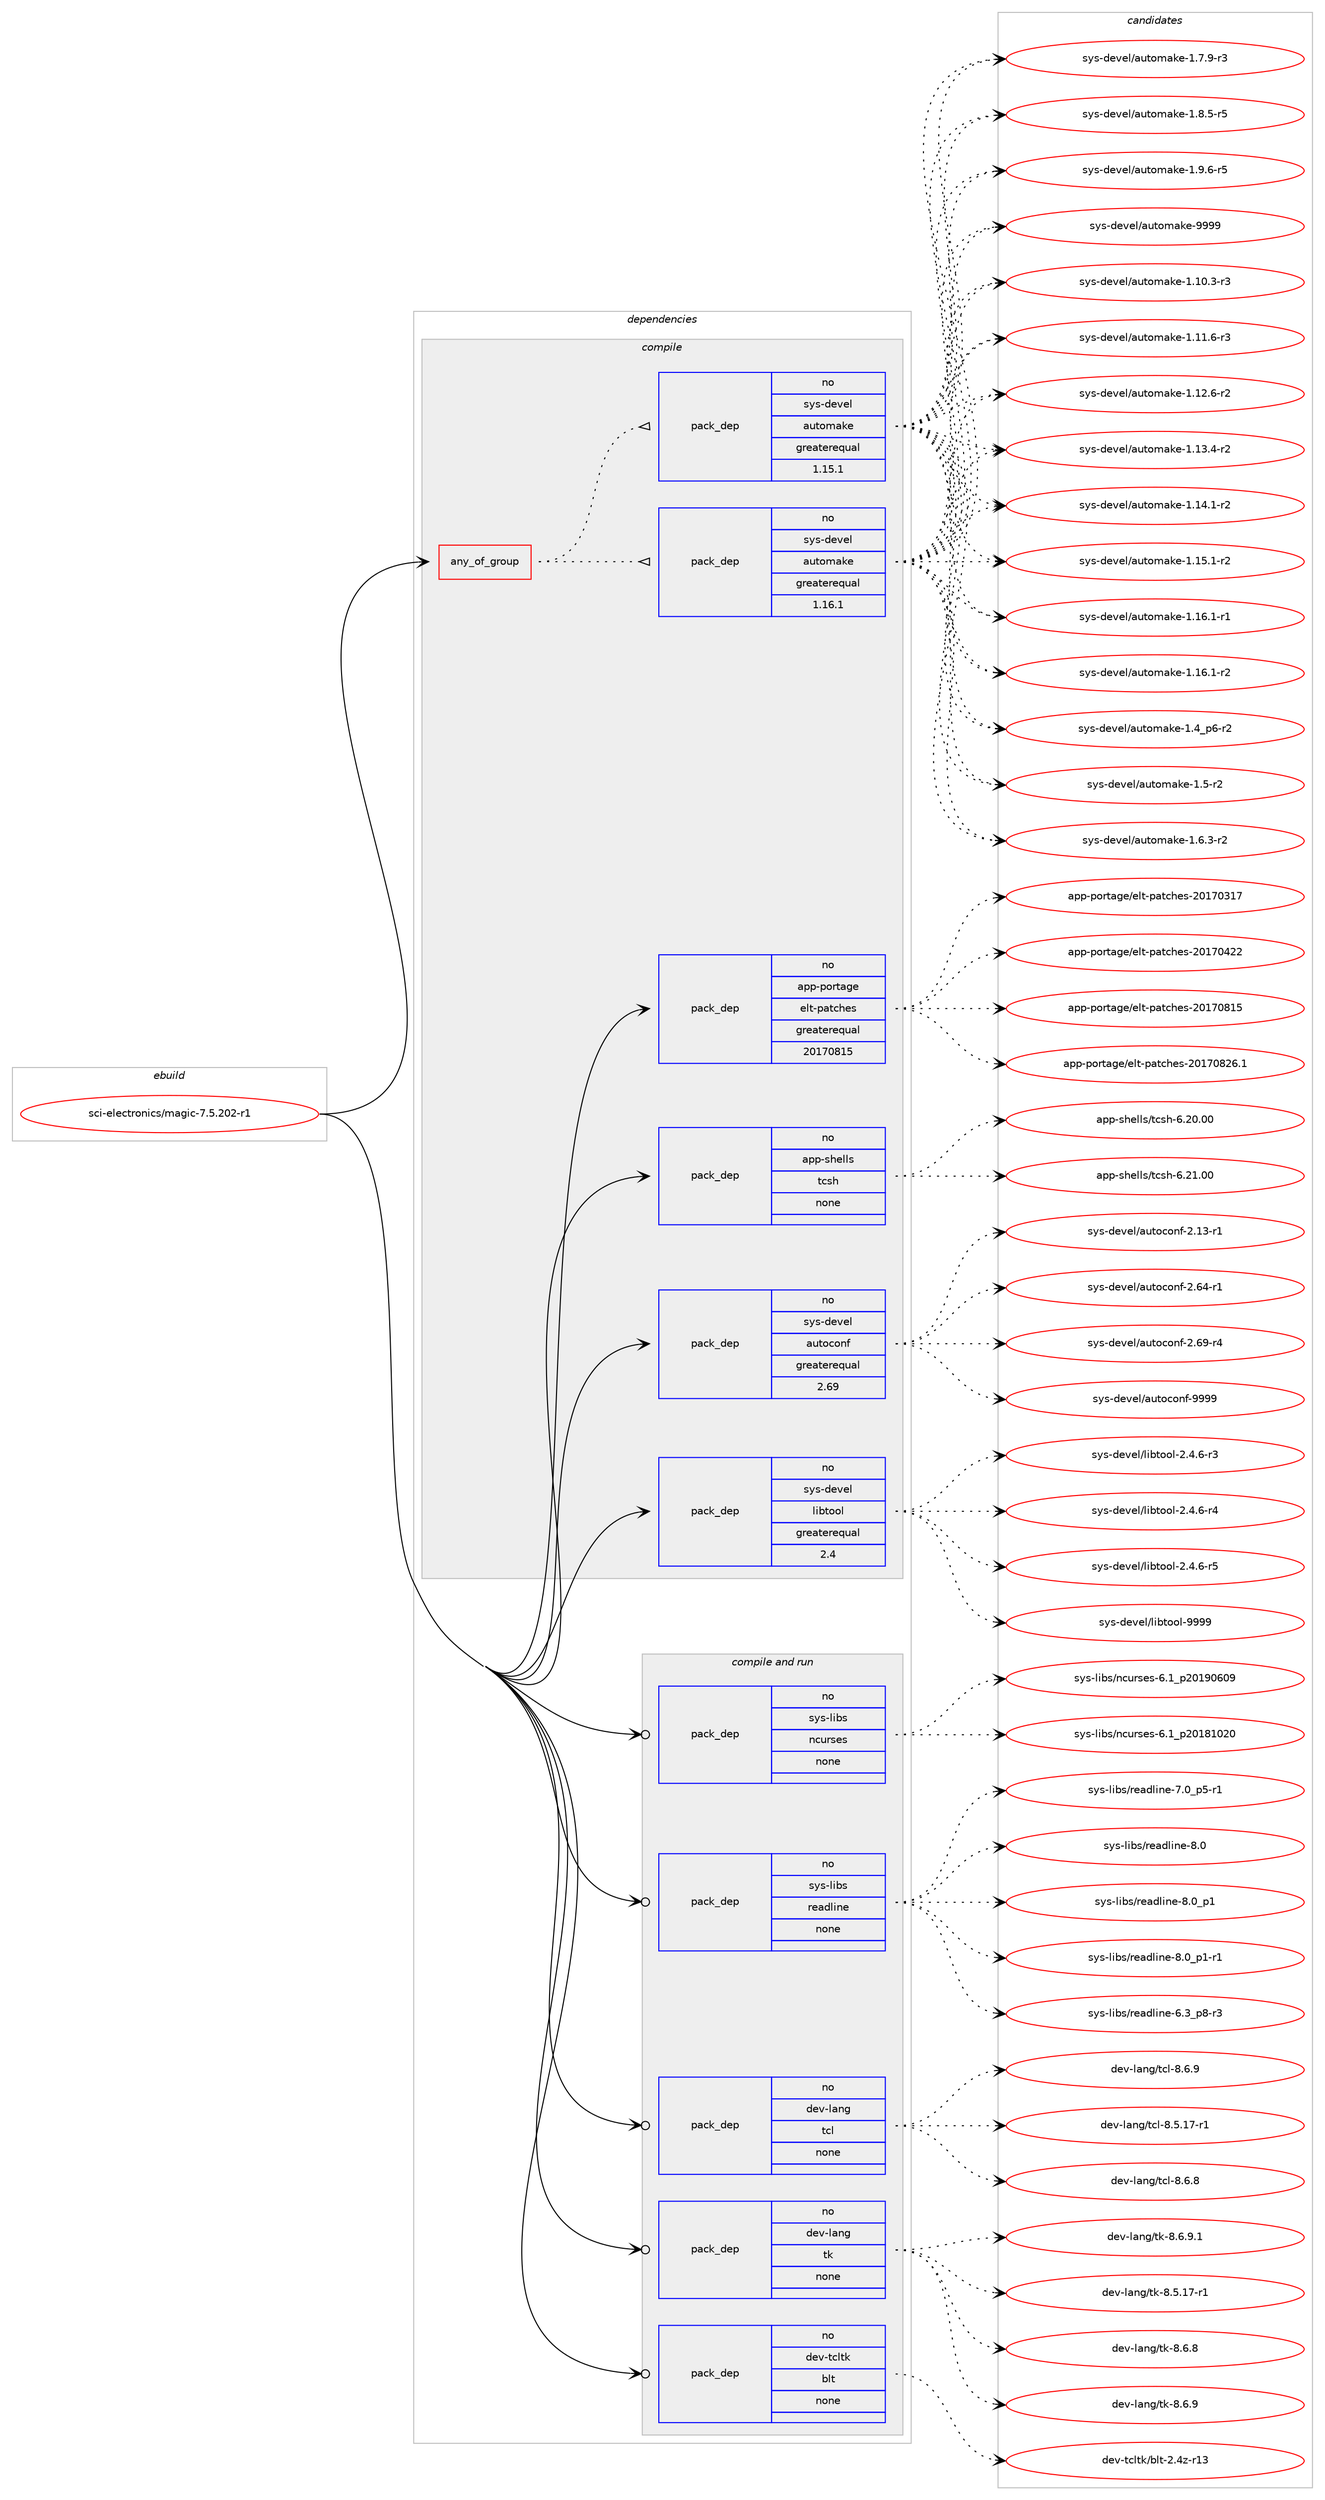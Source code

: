 digraph prolog {

# *************
# Graph options
# *************

newrank=true;
concentrate=true;
compound=true;
graph [rankdir=LR,fontname=Helvetica,fontsize=10,ranksep=1.5];#, ranksep=2.5, nodesep=0.2];
edge  [arrowhead=vee];
node  [fontname=Helvetica,fontsize=10];

# **********
# The ebuild
# **********

subgraph cluster_leftcol {
color=gray;
rank=same;
label=<<i>ebuild</i>>;
id [label="sci-electronics/magic-7.5.202-r1", color=red, width=4, href="../sci-electronics/magic-7.5.202-r1.svg"];
}

# ****************
# The dependencies
# ****************

subgraph cluster_midcol {
color=gray;
label=<<i>dependencies</i>>;
subgraph cluster_compile {
fillcolor="#eeeeee";
style=filled;
label=<<i>compile</i>>;
subgraph any14551 {
dependency853314 [label=<<TABLE BORDER="0" CELLBORDER="1" CELLSPACING="0" CELLPADDING="4"><TR><TD CELLPADDING="10">any_of_group</TD></TR></TABLE>>, shape=none, color=red];subgraph pack631041 {
dependency853315 [label=<<TABLE BORDER="0" CELLBORDER="1" CELLSPACING="0" CELLPADDING="4" WIDTH="220"><TR><TD ROWSPAN="6" CELLPADDING="30">pack_dep</TD></TR><TR><TD WIDTH="110">no</TD></TR><TR><TD>sys-devel</TD></TR><TR><TD>automake</TD></TR><TR><TD>greaterequal</TD></TR><TR><TD>1.16.1</TD></TR></TABLE>>, shape=none, color=blue];
}
dependency853314:e -> dependency853315:w [weight=20,style="dotted",arrowhead="oinv"];
subgraph pack631042 {
dependency853316 [label=<<TABLE BORDER="0" CELLBORDER="1" CELLSPACING="0" CELLPADDING="4" WIDTH="220"><TR><TD ROWSPAN="6" CELLPADDING="30">pack_dep</TD></TR><TR><TD WIDTH="110">no</TD></TR><TR><TD>sys-devel</TD></TR><TR><TD>automake</TD></TR><TR><TD>greaterequal</TD></TR><TR><TD>1.15.1</TD></TR></TABLE>>, shape=none, color=blue];
}
dependency853314:e -> dependency853316:w [weight=20,style="dotted",arrowhead="oinv"];
}
id:e -> dependency853314:w [weight=20,style="solid",arrowhead="vee"];
subgraph pack631043 {
dependency853317 [label=<<TABLE BORDER="0" CELLBORDER="1" CELLSPACING="0" CELLPADDING="4" WIDTH="220"><TR><TD ROWSPAN="6" CELLPADDING="30">pack_dep</TD></TR><TR><TD WIDTH="110">no</TD></TR><TR><TD>app-portage</TD></TR><TR><TD>elt-patches</TD></TR><TR><TD>greaterequal</TD></TR><TR><TD>20170815</TD></TR></TABLE>>, shape=none, color=blue];
}
id:e -> dependency853317:w [weight=20,style="solid",arrowhead="vee"];
subgraph pack631044 {
dependency853318 [label=<<TABLE BORDER="0" CELLBORDER="1" CELLSPACING="0" CELLPADDING="4" WIDTH="220"><TR><TD ROWSPAN="6" CELLPADDING="30">pack_dep</TD></TR><TR><TD WIDTH="110">no</TD></TR><TR><TD>app-shells</TD></TR><TR><TD>tcsh</TD></TR><TR><TD>none</TD></TR><TR><TD></TD></TR></TABLE>>, shape=none, color=blue];
}
id:e -> dependency853318:w [weight=20,style="solid",arrowhead="vee"];
subgraph pack631045 {
dependency853319 [label=<<TABLE BORDER="0" CELLBORDER="1" CELLSPACING="0" CELLPADDING="4" WIDTH="220"><TR><TD ROWSPAN="6" CELLPADDING="30">pack_dep</TD></TR><TR><TD WIDTH="110">no</TD></TR><TR><TD>sys-devel</TD></TR><TR><TD>autoconf</TD></TR><TR><TD>greaterequal</TD></TR><TR><TD>2.69</TD></TR></TABLE>>, shape=none, color=blue];
}
id:e -> dependency853319:w [weight=20,style="solid",arrowhead="vee"];
subgraph pack631046 {
dependency853320 [label=<<TABLE BORDER="0" CELLBORDER="1" CELLSPACING="0" CELLPADDING="4" WIDTH="220"><TR><TD ROWSPAN="6" CELLPADDING="30">pack_dep</TD></TR><TR><TD WIDTH="110">no</TD></TR><TR><TD>sys-devel</TD></TR><TR><TD>libtool</TD></TR><TR><TD>greaterequal</TD></TR><TR><TD>2.4</TD></TR></TABLE>>, shape=none, color=blue];
}
id:e -> dependency853320:w [weight=20,style="solid",arrowhead="vee"];
}
subgraph cluster_compileandrun {
fillcolor="#eeeeee";
style=filled;
label=<<i>compile and run</i>>;
subgraph pack631047 {
dependency853321 [label=<<TABLE BORDER="0" CELLBORDER="1" CELLSPACING="0" CELLPADDING="4" WIDTH="220"><TR><TD ROWSPAN="6" CELLPADDING="30">pack_dep</TD></TR><TR><TD WIDTH="110">no</TD></TR><TR><TD>dev-lang</TD></TR><TR><TD>tcl</TD></TR><TR><TD>none</TD></TR><TR><TD></TD></TR></TABLE>>, shape=none, color=blue];
}
id:e -> dependency853321:w [weight=20,style="solid",arrowhead="odotvee"];
subgraph pack631048 {
dependency853322 [label=<<TABLE BORDER="0" CELLBORDER="1" CELLSPACING="0" CELLPADDING="4" WIDTH="220"><TR><TD ROWSPAN="6" CELLPADDING="30">pack_dep</TD></TR><TR><TD WIDTH="110">no</TD></TR><TR><TD>dev-lang</TD></TR><TR><TD>tk</TD></TR><TR><TD>none</TD></TR><TR><TD></TD></TR></TABLE>>, shape=none, color=blue];
}
id:e -> dependency853322:w [weight=20,style="solid",arrowhead="odotvee"];
subgraph pack631049 {
dependency853323 [label=<<TABLE BORDER="0" CELLBORDER="1" CELLSPACING="0" CELLPADDING="4" WIDTH="220"><TR><TD ROWSPAN="6" CELLPADDING="30">pack_dep</TD></TR><TR><TD WIDTH="110">no</TD></TR><TR><TD>dev-tcltk</TD></TR><TR><TD>blt</TD></TR><TR><TD>none</TD></TR><TR><TD></TD></TR></TABLE>>, shape=none, color=blue];
}
id:e -> dependency853323:w [weight=20,style="solid",arrowhead="odotvee"];
subgraph pack631050 {
dependency853324 [label=<<TABLE BORDER="0" CELLBORDER="1" CELLSPACING="0" CELLPADDING="4" WIDTH="220"><TR><TD ROWSPAN="6" CELLPADDING="30">pack_dep</TD></TR><TR><TD WIDTH="110">no</TD></TR><TR><TD>sys-libs</TD></TR><TR><TD>ncurses</TD></TR><TR><TD>none</TD></TR><TR><TD></TD></TR></TABLE>>, shape=none, color=blue];
}
id:e -> dependency853324:w [weight=20,style="solid",arrowhead="odotvee"];
subgraph pack631051 {
dependency853325 [label=<<TABLE BORDER="0" CELLBORDER="1" CELLSPACING="0" CELLPADDING="4" WIDTH="220"><TR><TD ROWSPAN="6" CELLPADDING="30">pack_dep</TD></TR><TR><TD WIDTH="110">no</TD></TR><TR><TD>sys-libs</TD></TR><TR><TD>readline</TD></TR><TR><TD>none</TD></TR><TR><TD></TD></TR></TABLE>>, shape=none, color=blue];
}
id:e -> dependency853325:w [weight=20,style="solid",arrowhead="odotvee"];
}
subgraph cluster_run {
fillcolor="#eeeeee";
style=filled;
label=<<i>run</i>>;
}
}

# **************
# The candidates
# **************

subgraph cluster_choices {
rank=same;
color=gray;
label=<<i>candidates</i>>;

subgraph choice631041 {
color=black;
nodesep=1;
choice11512111545100101118101108479711711611110997107101454946494846514511451 [label="sys-devel/automake-1.10.3-r3", color=red, width=4,href="../sys-devel/automake-1.10.3-r3.svg"];
choice11512111545100101118101108479711711611110997107101454946494946544511451 [label="sys-devel/automake-1.11.6-r3", color=red, width=4,href="../sys-devel/automake-1.11.6-r3.svg"];
choice11512111545100101118101108479711711611110997107101454946495046544511450 [label="sys-devel/automake-1.12.6-r2", color=red, width=4,href="../sys-devel/automake-1.12.6-r2.svg"];
choice11512111545100101118101108479711711611110997107101454946495146524511450 [label="sys-devel/automake-1.13.4-r2", color=red, width=4,href="../sys-devel/automake-1.13.4-r2.svg"];
choice11512111545100101118101108479711711611110997107101454946495246494511450 [label="sys-devel/automake-1.14.1-r2", color=red, width=4,href="../sys-devel/automake-1.14.1-r2.svg"];
choice11512111545100101118101108479711711611110997107101454946495346494511450 [label="sys-devel/automake-1.15.1-r2", color=red, width=4,href="../sys-devel/automake-1.15.1-r2.svg"];
choice11512111545100101118101108479711711611110997107101454946495446494511449 [label="sys-devel/automake-1.16.1-r1", color=red, width=4,href="../sys-devel/automake-1.16.1-r1.svg"];
choice11512111545100101118101108479711711611110997107101454946495446494511450 [label="sys-devel/automake-1.16.1-r2", color=red, width=4,href="../sys-devel/automake-1.16.1-r2.svg"];
choice115121115451001011181011084797117116111109971071014549465295112544511450 [label="sys-devel/automake-1.4_p6-r2", color=red, width=4,href="../sys-devel/automake-1.4_p6-r2.svg"];
choice11512111545100101118101108479711711611110997107101454946534511450 [label="sys-devel/automake-1.5-r2", color=red, width=4,href="../sys-devel/automake-1.5-r2.svg"];
choice115121115451001011181011084797117116111109971071014549465446514511450 [label="sys-devel/automake-1.6.3-r2", color=red, width=4,href="../sys-devel/automake-1.6.3-r2.svg"];
choice115121115451001011181011084797117116111109971071014549465546574511451 [label="sys-devel/automake-1.7.9-r3", color=red, width=4,href="../sys-devel/automake-1.7.9-r3.svg"];
choice115121115451001011181011084797117116111109971071014549465646534511453 [label="sys-devel/automake-1.8.5-r5", color=red, width=4,href="../sys-devel/automake-1.8.5-r5.svg"];
choice115121115451001011181011084797117116111109971071014549465746544511453 [label="sys-devel/automake-1.9.6-r5", color=red, width=4,href="../sys-devel/automake-1.9.6-r5.svg"];
choice115121115451001011181011084797117116111109971071014557575757 [label="sys-devel/automake-9999", color=red, width=4,href="../sys-devel/automake-9999.svg"];
dependency853315:e -> choice11512111545100101118101108479711711611110997107101454946494846514511451:w [style=dotted,weight="100"];
dependency853315:e -> choice11512111545100101118101108479711711611110997107101454946494946544511451:w [style=dotted,weight="100"];
dependency853315:e -> choice11512111545100101118101108479711711611110997107101454946495046544511450:w [style=dotted,weight="100"];
dependency853315:e -> choice11512111545100101118101108479711711611110997107101454946495146524511450:w [style=dotted,weight="100"];
dependency853315:e -> choice11512111545100101118101108479711711611110997107101454946495246494511450:w [style=dotted,weight="100"];
dependency853315:e -> choice11512111545100101118101108479711711611110997107101454946495346494511450:w [style=dotted,weight="100"];
dependency853315:e -> choice11512111545100101118101108479711711611110997107101454946495446494511449:w [style=dotted,weight="100"];
dependency853315:e -> choice11512111545100101118101108479711711611110997107101454946495446494511450:w [style=dotted,weight="100"];
dependency853315:e -> choice115121115451001011181011084797117116111109971071014549465295112544511450:w [style=dotted,weight="100"];
dependency853315:e -> choice11512111545100101118101108479711711611110997107101454946534511450:w [style=dotted,weight="100"];
dependency853315:e -> choice115121115451001011181011084797117116111109971071014549465446514511450:w [style=dotted,weight="100"];
dependency853315:e -> choice115121115451001011181011084797117116111109971071014549465546574511451:w [style=dotted,weight="100"];
dependency853315:e -> choice115121115451001011181011084797117116111109971071014549465646534511453:w [style=dotted,weight="100"];
dependency853315:e -> choice115121115451001011181011084797117116111109971071014549465746544511453:w [style=dotted,weight="100"];
dependency853315:e -> choice115121115451001011181011084797117116111109971071014557575757:w [style=dotted,weight="100"];
}
subgraph choice631042 {
color=black;
nodesep=1;
choice11512111545100101118101108479711711611110997107101454946494846514511451 [label="sys-devel/automake-1.10.3-r3", color=red, width=4,href="../sys-devel/automake-1.10.3-r3.svg"];
choice11512111545100101118101108479711711611110997107101454946494946544511451 [label="sys-devel/automake-1.11.6-r3", color=red, width=4,href="../sys-devel/automake-1.11.6-r3.svg"];
choice11512111545100101118101108479711711611110997107101454946495046544511450 [label="sys-devel/automake-1.12.6-r2", color=red, width=4,href="../sys-devel/automake-1.12.6-r2.svg"];
choice11512111545100101118101108479711711611110997107101454946495146524511450 [label="sys-devel/automake-1.13.4-r2", color=red, width=4,href="../sys-devel/automake-1.13.4-r2.svg"];
choice11512111545100101118101108479711711611110997107101454946495246494511450 [label="sys-devel/automake-1.14.1-r2", color=red, width=4,href="../sys-devel/automake-1.14.1-r2.svg"];
choice11512111545100101118101108479711711611110997107101454946495346494511450 [label="sys-devel/automake-1.15.1-r2", color=red, width=4,href="../sys-devel/automake-1.15.1-r2.svg"];
choice11512111545100101118101108479711711611110997107101454946495446494511449 [label="sys-devel/automake-1.16.1-r1", color=red, width=4,href="../sys-devel/automake-1.16.1-r1.svg"];
choice11512111545100101118101108479711711611110997107101454946495446494511450 [label="sys-devel/automake-1.16.1-r2", color=red, width=4,href="../sys-devel/automake-1.16.1-r2.svg"];
choice115121115451001011181011084797117116111109971071014549465295112544511450 [label="sys-devel/automake-1.4_p6-r2", color=red, width=4,href="../sys-devel/automake-1.4_p6-r2.svg"];
choice11512111545100101118101108479711711611110997107101454946534511450 [label="sys-devel/automake-1.5-r2", color=red, width=4,href="../sys-devel/automake-1.5-r2.svg"];
choice115121115451001011181011084797117116111109971071014549465446514511450 [label="sys-devel/automake-1.6.3-r2", color=red, width=4,href="../sys-devel/automake-1.6.3-r2.svg"];
choice115121115451001011181011084797117116111109971071014549465546574511451 [label="sys-devel/automake-1.7.9-r3", color=red, width=4,href="../sys-devel/automake-1.7.9-r3.svg"];
choice115121115451001011181011084797117116111109971071014549465646534511453 [label="sys-devel/automake-1.8.5-r5", color=red, width=4,href="../sys-devel/automake-1.8.5-r5.svg"];
choice115121115451001011181011084797117116111109971071014549465746544511453 [label="sys-devel/automake-1.9.6-r5", color=red, width=4,href="../sys-devel/automake-1.9.6-r5.svg"];
choice115121115451001011181011084797117116111109971071014557575757 [label="sys-devel/automake-9999", color=red, width=4,href="../sys-devel/automake-9999.svg"];
dependency853316:e -> choice11512111545100101118101108479711711611110997107101454946494846514511451:w [style=dotted,weight="100"];
dependency853316:e -> choice11512111545100101118101108479711711611110997107101454946494946544511451:w [style=dotted,weight="100"];
dependency853316:e -> choice11512111545100101118101108479711711611110997107101454946495046544511450:w [style=dotted,weight="100"];
dependency853316:e -> choice11512111545100101118101108479711711611110997107101454946495146524511450:w [style=dotted,weight="100"];
dependency853316:e -> choice11512111545100101118101108479711711611110997107101454946495246494511450:w [style=dotted,weight="100"];
dependency853316:e -> choice11512111545100101118101108479711711611110997107101454946495346494511450:w [style=dotted,weight="100"];
dependency853316:e -> choice11512111545100101118101108479711711611110997107101454946495446494511449:w [style=dotted,weight="100"];
dependency853316:e -> choice11512111545100101118101108479711711611110997107101454946495446494511450:w [style=dotted,weight="100"];
dependency853316:e -> choice115121115451001011181011084797117116111109971071014549465295112544511450:w [style=dotted,weight="100"];
dependency853316:e -> choice11512111545100101118101108479711711611110997107101454946534511450:w [style=dotted,weight="100"];
dependency853316:e -> choice115121115451001011181011084797117116111109971071014549465446514511450:w [style=dotted,weight="100"];
dependency853316:e -> choice115121115451001011181011084797117116111109971071014549465546574511451:w [style=dotted,weight="100"];
dependency853316:e -> choice115121115451001011181011084797117116111109971071014549465646534511453:w [style=dotted,weight="100"];
dependency853316:e -> choice115121115451001011181011084797117116111109971071014549465746544511453:w [style=dotted,weight="100"];
dependency853316:e -> choice115121115451001011181011084797117116111109971071014557575757:w [style=dotted,weight="100"];
}
subgraph choice631043 {
color=black;
nodesep=1;
choice97112112451121111141169710310147101108116451129711699104101115455048495548514955 [label="app-portage/elt-patches-20170317", color=red, width=4,href="../app-portage/elt-patches-20170317.svg"];
choice97112112451121111141169710310147101108116451129711699104101115455048495548525050 [label="app-portage/elt-patches-20170422", color=red, width=4,href="../app-portage/elt-patches-20170422.svg"];
choice97112112451121111141169710310147101108116451129711699104101115455048495548564953 [label="app-portage/elt-patches-20170815", color=red, width=4,href="../app-portage/elt-patches-20170815.svg"];
choice971121124511211111411697103101471011081164511297116991041011154550484955485650544649 [label="app-portage/elt-patches-20170826.1", color=red, width=4,href="../app-portage/elt-patches-20170826.1.svg"];
dependency853317:e -> choice97112112451121111141169710310147101108116451129711699104101115455048495548514955:w [style=dotted,weight="100"];
dependency853317:e -> choice97112112451121111141169710310147101108116451129711699104101115455048495548525050:w [style=dotted,weight="100"];
dependency853317:e -> choice97112112451121111141169710310147101108116451129711699104101115455048495548564953:w [style=dotted,weight="100"];
dependency853317:e -> choice971121124511211111411697103101471011081164511297116991041011154550484955485650544649:w [style=dotted,weight="100"];
}
subgraph choice631044 {
color=black;
nodesep=1;
choice971121124511510410110810811547116991151044554465048464848 [label="app-shells/tcsh-6.20.00", color=red, width=4,href="../app-shells/tcsh-6.20.00.svg"];
choice971121124511510410110810811547116991151044554465049464848 [label="app-shells/tcsh-6.21.00", color=red, width=4,href="../app-shells/tcsh-6.21.00.svg"];
dependency853318:e -> choice971121124511510410110810811547116991151044554465048464848:w [style=dotted,weight="100"];
dependency853318:e -> choice971121124511510410110810811547116991151044554465049464848:w [style=dotted,weight="100"];
}
subgraph choice631045 {
color=black;
nodesep=1;
choice1151211154510010111810110847971171161119911111010245504649514511449 [label="sys-devel/autoconf-2.13-r1", color=red, width=4,href="../sys-devel/autoconf-2.13-r1.svg"];
choice1151211154510010111810110847971171161119911111010245504654524511449 [label="sys-devel/autoconf-2.64-r1", color=red, width=4,href="../sys-devel/autoconf-2.64-r1.svg"];
choice1151211154510010111810110847971171161119911111010245504654574511452 [label="sys-devel/autoconf-2.69-r4", color=red, width=4,href="../sys-devel/autoconf-2.69-r4.svg"];
choice115121115451001011181011084797117116111991111101024557575757 [label="sys-devel/autoconf-9999", color=red, width=4,href="../sys-devel/autoconf-9999.svg"];
dependency853319:e -> choice1151211154510010111810110847971171161119911111010245504649514511449:w [style=dotted,weight="100"];
dependency853319:e -> choice1151211154510010111810110847971171161119911111010245504654524511449:w [style=dotted,weight="100"];
dependency853319:e -> choice1151211154510010111810110847971171161119911111010245504654574511452:w [style=dotted,weight="100"];
dependency853319:e -> choice115121115451001011181011084797117116111991111101024557575757:w [style=dotted,weight="100"];
}
subgraph choice631046 {
color=black;
nodesep=1;
choice1151211154510010111810110847108105981161111111084550465246544511451 [label="sys-devel/libtool-2.4.6-r3", color=red, width=4,href="../sys-devel/libtool-2.4.6-r3.svg"];
choice1151211154510010111810110847108105981161111111084550465246544511452 [label="sys-devel/libtool-2.4.6-r4", color=red, width=4,href="../sys-devel/libtool-2.4.6-r4.svg"];
choice1151211154510010111810110847108105981161111111084550465246544511453 [label="sys-devel/libtool-2.4.6-r5", color=red, width=4,href="../sys-devel/libtool-2.4.6-r5.svg"];
choice1151211154510010111810110847108105981161111111084557575757 [label="sys-devel/libtool-9999", color=red, width=4,href="../sys-devel/libtool-9999.svg"];
dependency853320:e -> choice1151211154510010111810110847108105981161111111084550465246544511451:w [style=dotted,weight="100"];
dependency853320:e -> choice1151211154510010111810110847108105981161111111084550465246544511452:w [style=dotted,weight="100"];
dependency853320:e -> choice1151211154510010111810110847108105981161111111084550465246544511453:w [style=dotted,weight="100"];
dependency853320:e -> choice1151211154510010111810110847108105981161111111084557575757:w [style=dotted,weight="100"];
}
subgraph choice631047 {
color=black;
nodesep=1;
choice10010111845108971101034711699108455646534649554511449 [label="dev-lang/tcl-8.5.17-r1", color=red, width=4,href="../dev-lang/tcl-8.5.17-r1.svg"];
choice10010111845108971101034711699108455646544656 [label="dev-lang/tcl-8.6.8", color=red, width=4,href="../dev-lang/tcl-8.6.8.svg"];
choice10010111845108971101034711699108455646544657 [label="dev-lang/tcl-8.6.9", color=red, width=4,href="../dev-lang/tcl-8.6.9.svg"];
dependency853321:e -> choice10010111845108971101034711699108455646534649554511449:w [style=dotted,weight="100"];
dependency853321:e -> choice10010111845108971101034711699108455646544656:w [style=dotted,weight="100"];
dependency853321:e -> choice10010111845108971101034711699108455646544657:w [style=dotted,weight="100"];
}
subgraph choice631048 {
color=black;
nodesep=1;
choice100101118451089711010347116107455646534649554511449 [label="dev-lang/tk-8.5.17-r1", color=red, width=4,href="../dev-lang/tk-8.5.17-r1.svg"];
choice100101118451089711010347116107455646544656 [label="dev-lang/tk-8.6.8", color=red, width=4,href="../dev-lang/tk-8.6.8.svg"];
choice100101118451089711010347116107455646544657 [label="dev-lang/tk-8.6.9", color=red, width=4,href="../dev-lang/tk-8.6.9.svg"];
choice1001011184510897110103471161074556465446574649 [label="dev-lang/tk-8.6.9.1", color=red, width=4,href="../dev-lang/tk-8.6.9.1.svg"];
dependency853322:e -> choice100101118451089711010347116107455646534649554511449:w [style=dotted,weight="100"];
dependency853322:e -> choice100101118451089711010347116107455646544656:w [style=dotted,weight="100"];
dependency853322:e -> choice100101118451089711010347116107455646544657:w [style=dotted,weight="100"];
dependency853322:e -> choice1001011184510897110103471161074556465446574649:w [style=dotted,weight="100"];
}
subgraph choice631049 {
color=black;
nodesep=1;
choice1001011184511699108116107479810811645504652122451144951 [label="dev-tcltk/blt-2.4z-r13", color=red, width=4,href="../dev-tcltk/blt-2.4z-r13.svg"];
dependency853323:e -> choice1001011184511699108116107479810811645504652122451144951:w [style=dotted,weight="100"];
}
subgraph choice631050 {
color=black;
nodesep=1;
choice1151211154510810598115471109911711411510111545544649951125048495649485048 [label="sys-libs/ncurses-6.1_p20181020", color=red, width=4,href="../sys-libs/ncurses-6.1_p20181020.svg"];
choice1151211154510810598115471109911711411510111545544649951125048495748544857 [label="sys-libs/ncurses-6.1_p20190609", color=red, width=4,href="../sys-libs/ncurses-6.1_p20190609.svg"];
dependency853324:e -> choice1151211154510810598115471109911711411510111545544649951125048495649485048:w [style=dotted,weight="100"];
dependency853324:e -> choice1151211154510810598115471109911711411510111545544649951125048495748544857:w [style=dotted,weight="100"];
}
subgraph choice631051 {
color=black;
nodesep=1;
choice115121115451081059811547114101971001081051101014554465195112564511451 [label="sys-libs/readline-6.3_p8-r3", color=red, width=4,href="../sys-libs/readline-6.3_p8-r3.svg"];
choice115121115451081059811547114101971001081051101014555464895112534511449 [label="sys-libs/readline-7.0_p5-r1", color=red, width=4,href="../sys-libs/readline-7.0_p5-r1.svg"];
choice1151211154510810598115471141019710010810511010145564648 [label="sys-libs/readline-8.0", color=red, width=4,href="../sys-libs/readline-8.0.svg"];
choice11512111545108105981154711410197100108105110101455646489511249 [label="sys-libs/readline-8.0_p1", color=red, width=4,href="../sys-libs/readline-8.0_p1.svg"];
choice115121115451081059811547114101971001081051101014556464895112494511449 [label="sys-libs/readline-8.0_p1-r1", color=red, width=4,href="../sys-libs/readline-8.0_p1-r1.svg"];
dependency853325:e -> choice115121115451081059811547114101971001081051101014554465195112564511451:w [style=dotted,weight="100"];
dependency853325:e -> choice115121115451081059811547114101971001081051101014555464895112534511449:w [style=dotted,weight="100"];
dependency853325:e -> choice1151211154510810598115471141019710010810511010145564648:w [style=dotted,weight="100"];
dependency853325:e -> choice11512111545108105981154711410197100108105110101455646489511249:w [style=dotted,weight="100"];
dependency853325:e -> choice115121115451081059811547114101971001081051101014556464895112494511449:w [style=dotted,weight="100"];
}
}

}
